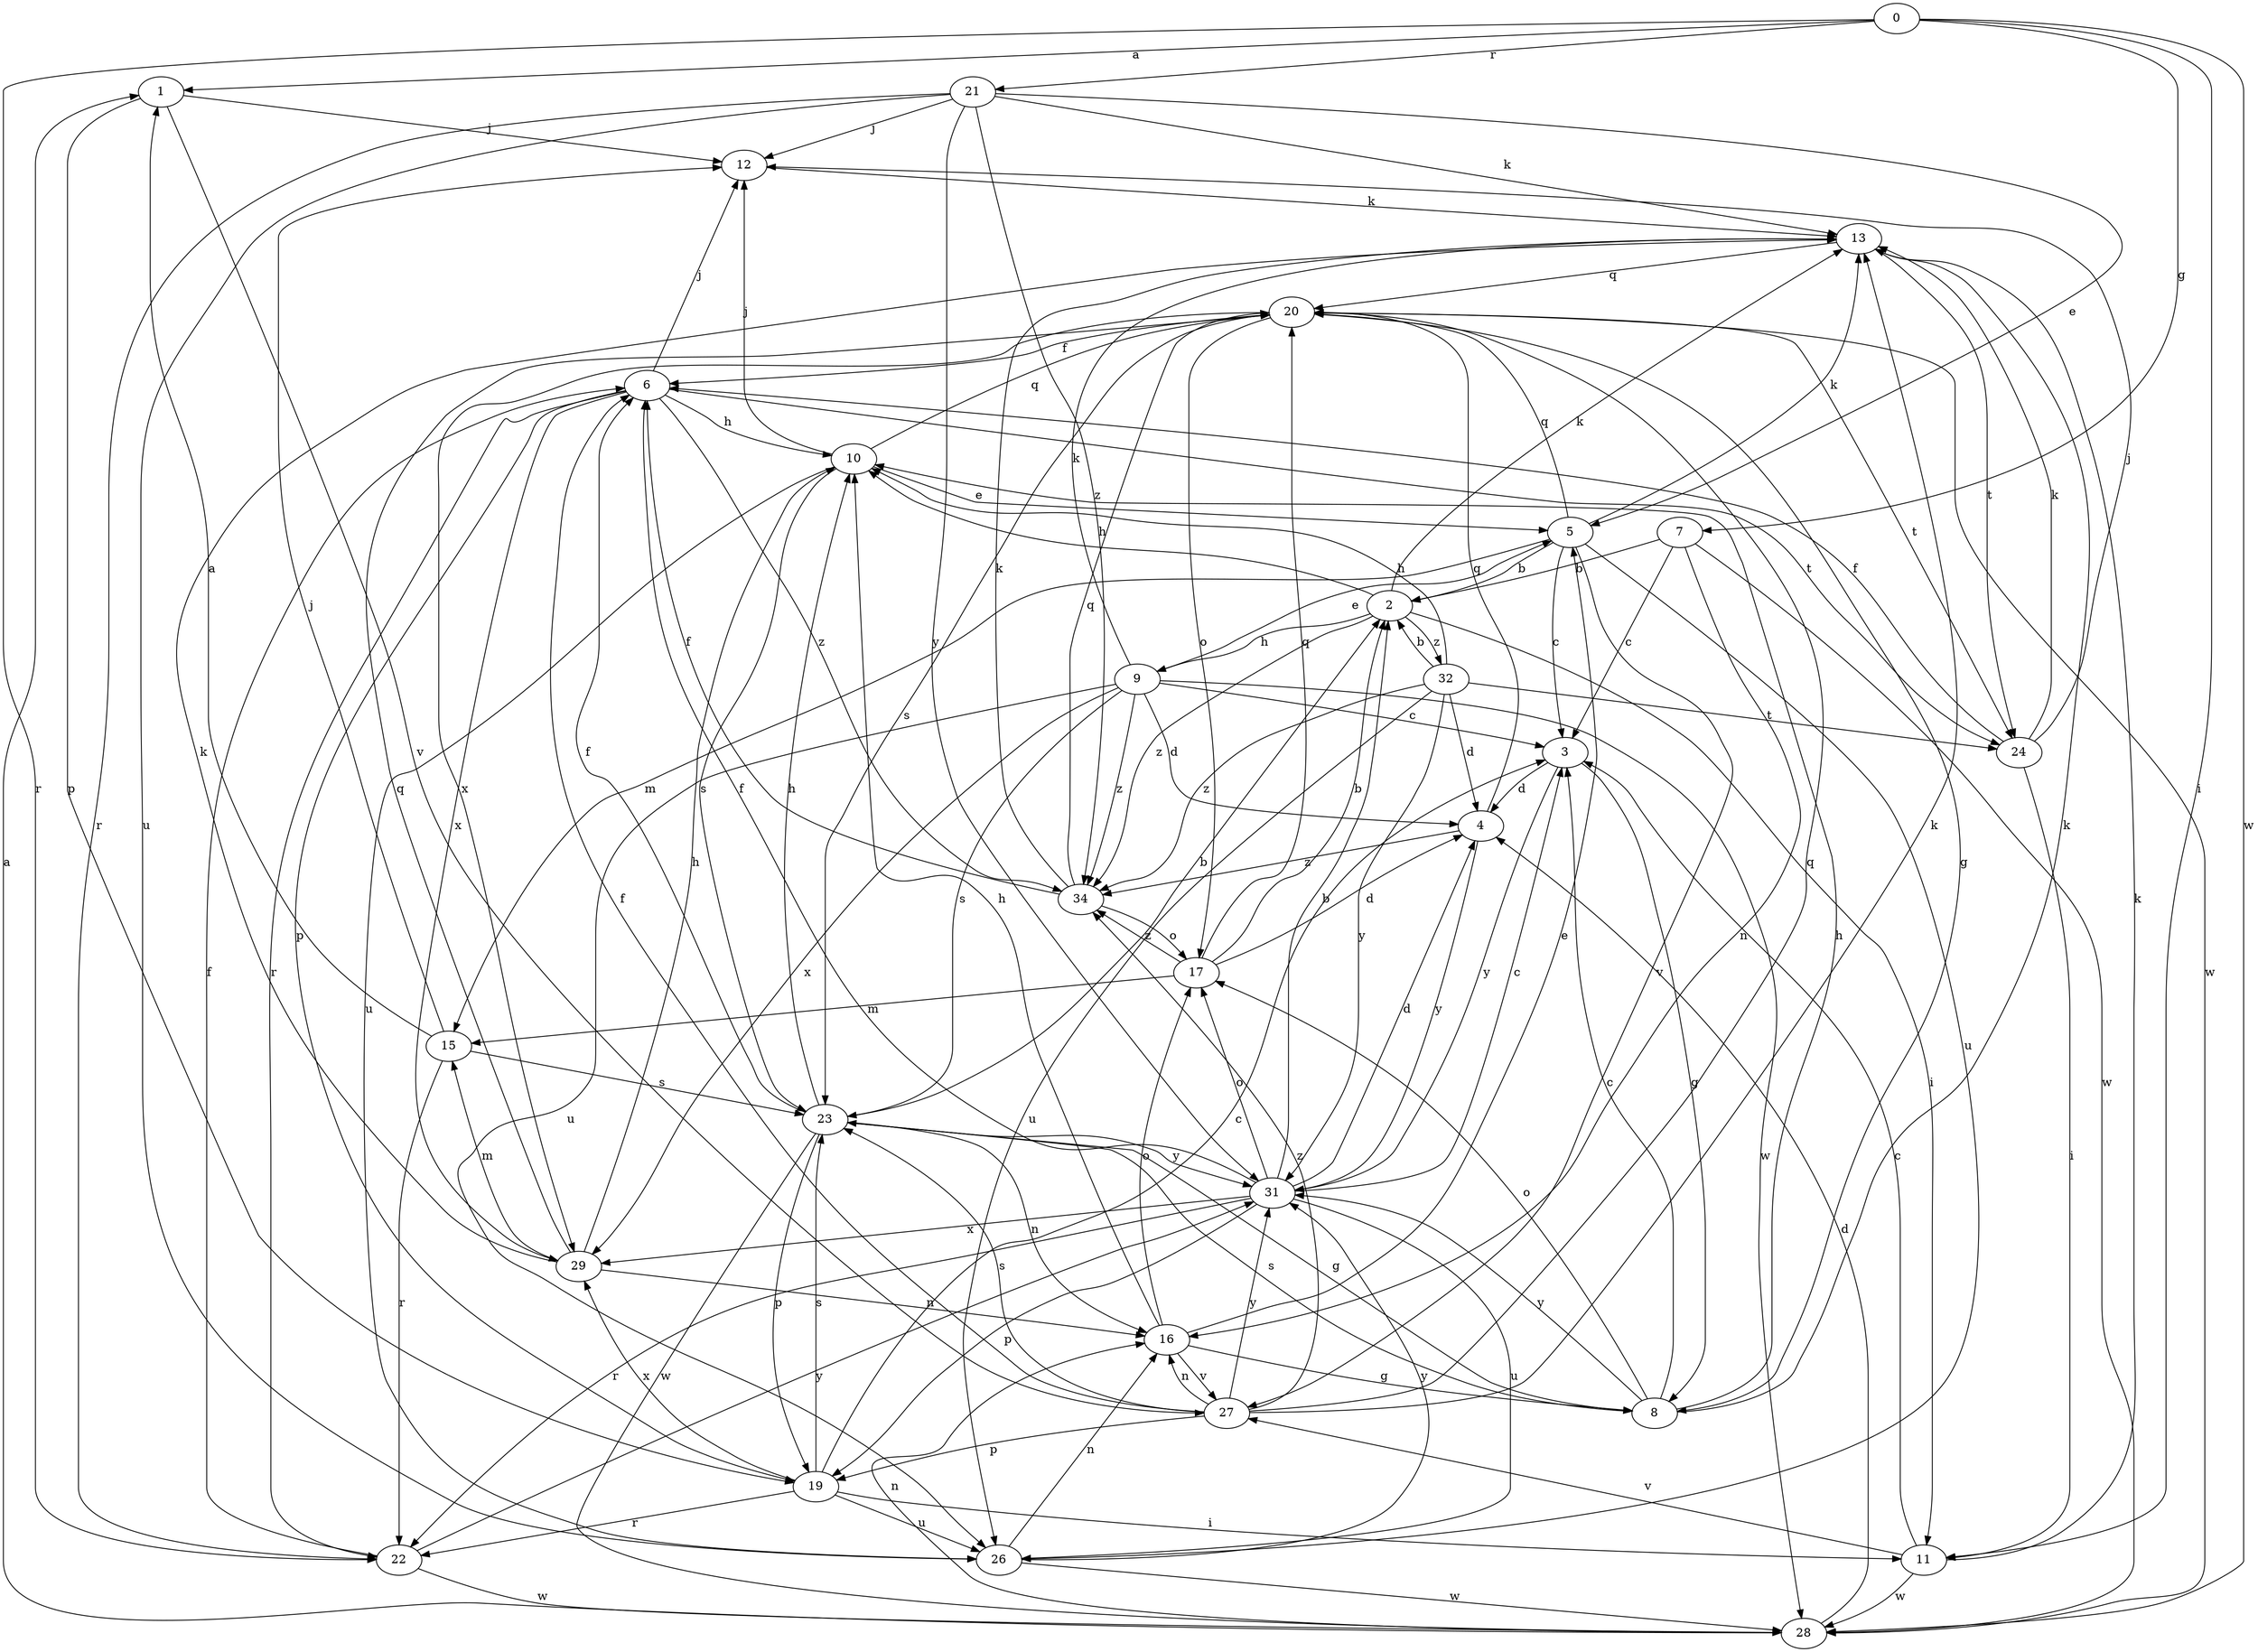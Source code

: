 strict digraph  {
0;
1;
2;
3;
4;
5;
6;
7;
8;
9;
10;
11;
12;
13;
15;
16;
17;
19;
20;
21;
22;
23;
24;
26;
27;
28;
29;
31;
32;
34;
0 -> 1  [label=a];
0 -> 7  [label=g];
0 -> 11  [label=i];
0 -> 21  [label=r];
0 -> 22  [label=r];
0 -> 28  [label=w];
1 -> 12  [label=j];
1 -> 19  [label=p];
1 -> 27  [label=v];
2 -> 9  [label=h];
2 -> 10  [label=h];
2 -> 11  [label=i];
2 -> 13  [label=k];
2 -> 32  [label=z];
2 -> 34  [label=z];
3 -> 4  [label=d];
3 -> 8  [label=g];
3 -> 31  [label=y];
4 -> 20  [label=q];
4 -> 31  [label=y];
4 -> 34  [label=z];
5 -> 2  [label=b];
5 -> 3  [label=c];
5 -> 13  [label=k];
5 -> 15  [label=m];
5 -> 20  [label=q];
5 -> 26  [label=u];
5 -> 27  [label=v];
6 -> 10  [label=h];
6 -> 12  [label=j];
6 -> 19  [label=p];
6 -> 22  [label=r];
6 -> 24  [label=t];
6 -> 29  [label=x];
6 -> 34  [label=z];
7 -> 2  [label=b];
7 -> 3  [label=c];
7 -> 16  [label=n];
7 -> 28  [label=w];
8 -> 3  [label=c];
8 -> 10  [label=h];
8 -> 13  [label=k];
8 -> 17  [label=o];
8 -> 23  [label=s];
8 -> 31  [label=y];
9 -> 3  [label=c];
9 -> 4  [label=d];
9 -> 5  [label=e];
9 -> 13  [label=k];
9 -> 23  [label=s];
9 -> 26  [label=u];
9 -> 28  [label=w];
9 -> 29  [label=x];
9 -> 34  [label=z];
10 -> 5  [label=e];
10 -> 12  [label=j];
10 -> 20  [label=q];
10 -> 23  [label=s];
10 -> 26  [label=u];
11 -> 3  [label=c];
11 -> 13  [label=k];
11 -> 27  [label=v];
11 -> 28  [label=w];
12 -> 13  [label=k];
13 -> 20  [label=q];
13 -> 24  [label=t];
15 -> 1  [label=a];
15 -> 12  [label=j];
15 -> 22  [label=r];
15 -> 23  [label=s];
16 -> 5  [label=e];
16 -> 8  [label=g];
16 -> 10  [label=h];
16 -> 17  [label=o];
16 -> 27  [label=v];
17 -> 2  [label=b];
17 -> 4  [label=d];
17 -> 15  [label=m];
17 -> 20  [label=q];
17 -> 34  [label=z];
19 -> 3  [label=c];
19 -> 11  [label=i];
19 -> 22  [label=r];
19 -> 23  [label=s];
19 -> 26  [label=u];
19 -> 29  [label=x];
20 -> 6  [label=f];
20 -> 8  [label=g];
20 -> 17  [label=o];
20 -> 23  [label=s];
20 -> 24  [label=t];
20 -> 28  [label=w];
20 -> 29  [label=x];
21 -> 5  [label=e];
21 -> 12  [label=j];
21 -> 13  [label=k];
21 -> 22  [label=r];
21 -> 26  [label=u];
21 -> 31  [label=y];
21 -> 34  [label=z];
22 -> 6  [label=f];
22 -> 28  [label=w];
22 -> 31  [label=y];
23 -> 2  [label=b];
23 -> 6  [label=f];
23 -> 8  [label=g];
23 -> 10  [label=h];
23 -> 16  [label=n];
23 -> 19  [label=p];
23 -> 28  [label=w];
23 -> 31  [label=y];
24 -> 6  [label=f];
24 -> 11  [label=i];
24 -> 12  [label=j];
24 -> 13  [label=k];
26 -> 16  [label=n];
26 -> 28  [label=w];
26 -> 31  [label=y];
27 -> 6  [label=f];
27 -> 13  [label=k];
27 -> 16  [label=n];
27 -> 19  [label=p];
27 -> 20  [label=q];
27 -> 23  [label=s];
27 -> 31  [label=y];
27 -> 34  [label=z];
28 -> 1  [label=a];
28 -> 4  [label=d];
28 -> 16  [label=n];
29 -> 10  [label=h];
29 -> 13  [label=k];
29 -> 15  [label=m];
29 -> 16  [label=n];
29 -> 20  [label=q];
31 -> 2  [label=b];
31 -> 3  [label=c];
31 -> 4  [label=d];
31 -> 6  [label=f];
31 -> 17  [label=o];
31 -> 19  [label=p];
31 -> 22  [label=r];
31 -> 26  [label=u];
31 -> 29  [label=x];
32 -> 2  [label=b];
32 -> 4  [label=d];
32 -> 10  [label=h];
32 -> 24  [label=t];
32 -> 26  [label=u];
32 -> 31  [label=y];
32 -> 34  [label=z];
34 -> 6  [label=f];
34 -> 13  [label=k];
34 -> 17  [label=o];
34 -> 20  [label=q];
}
